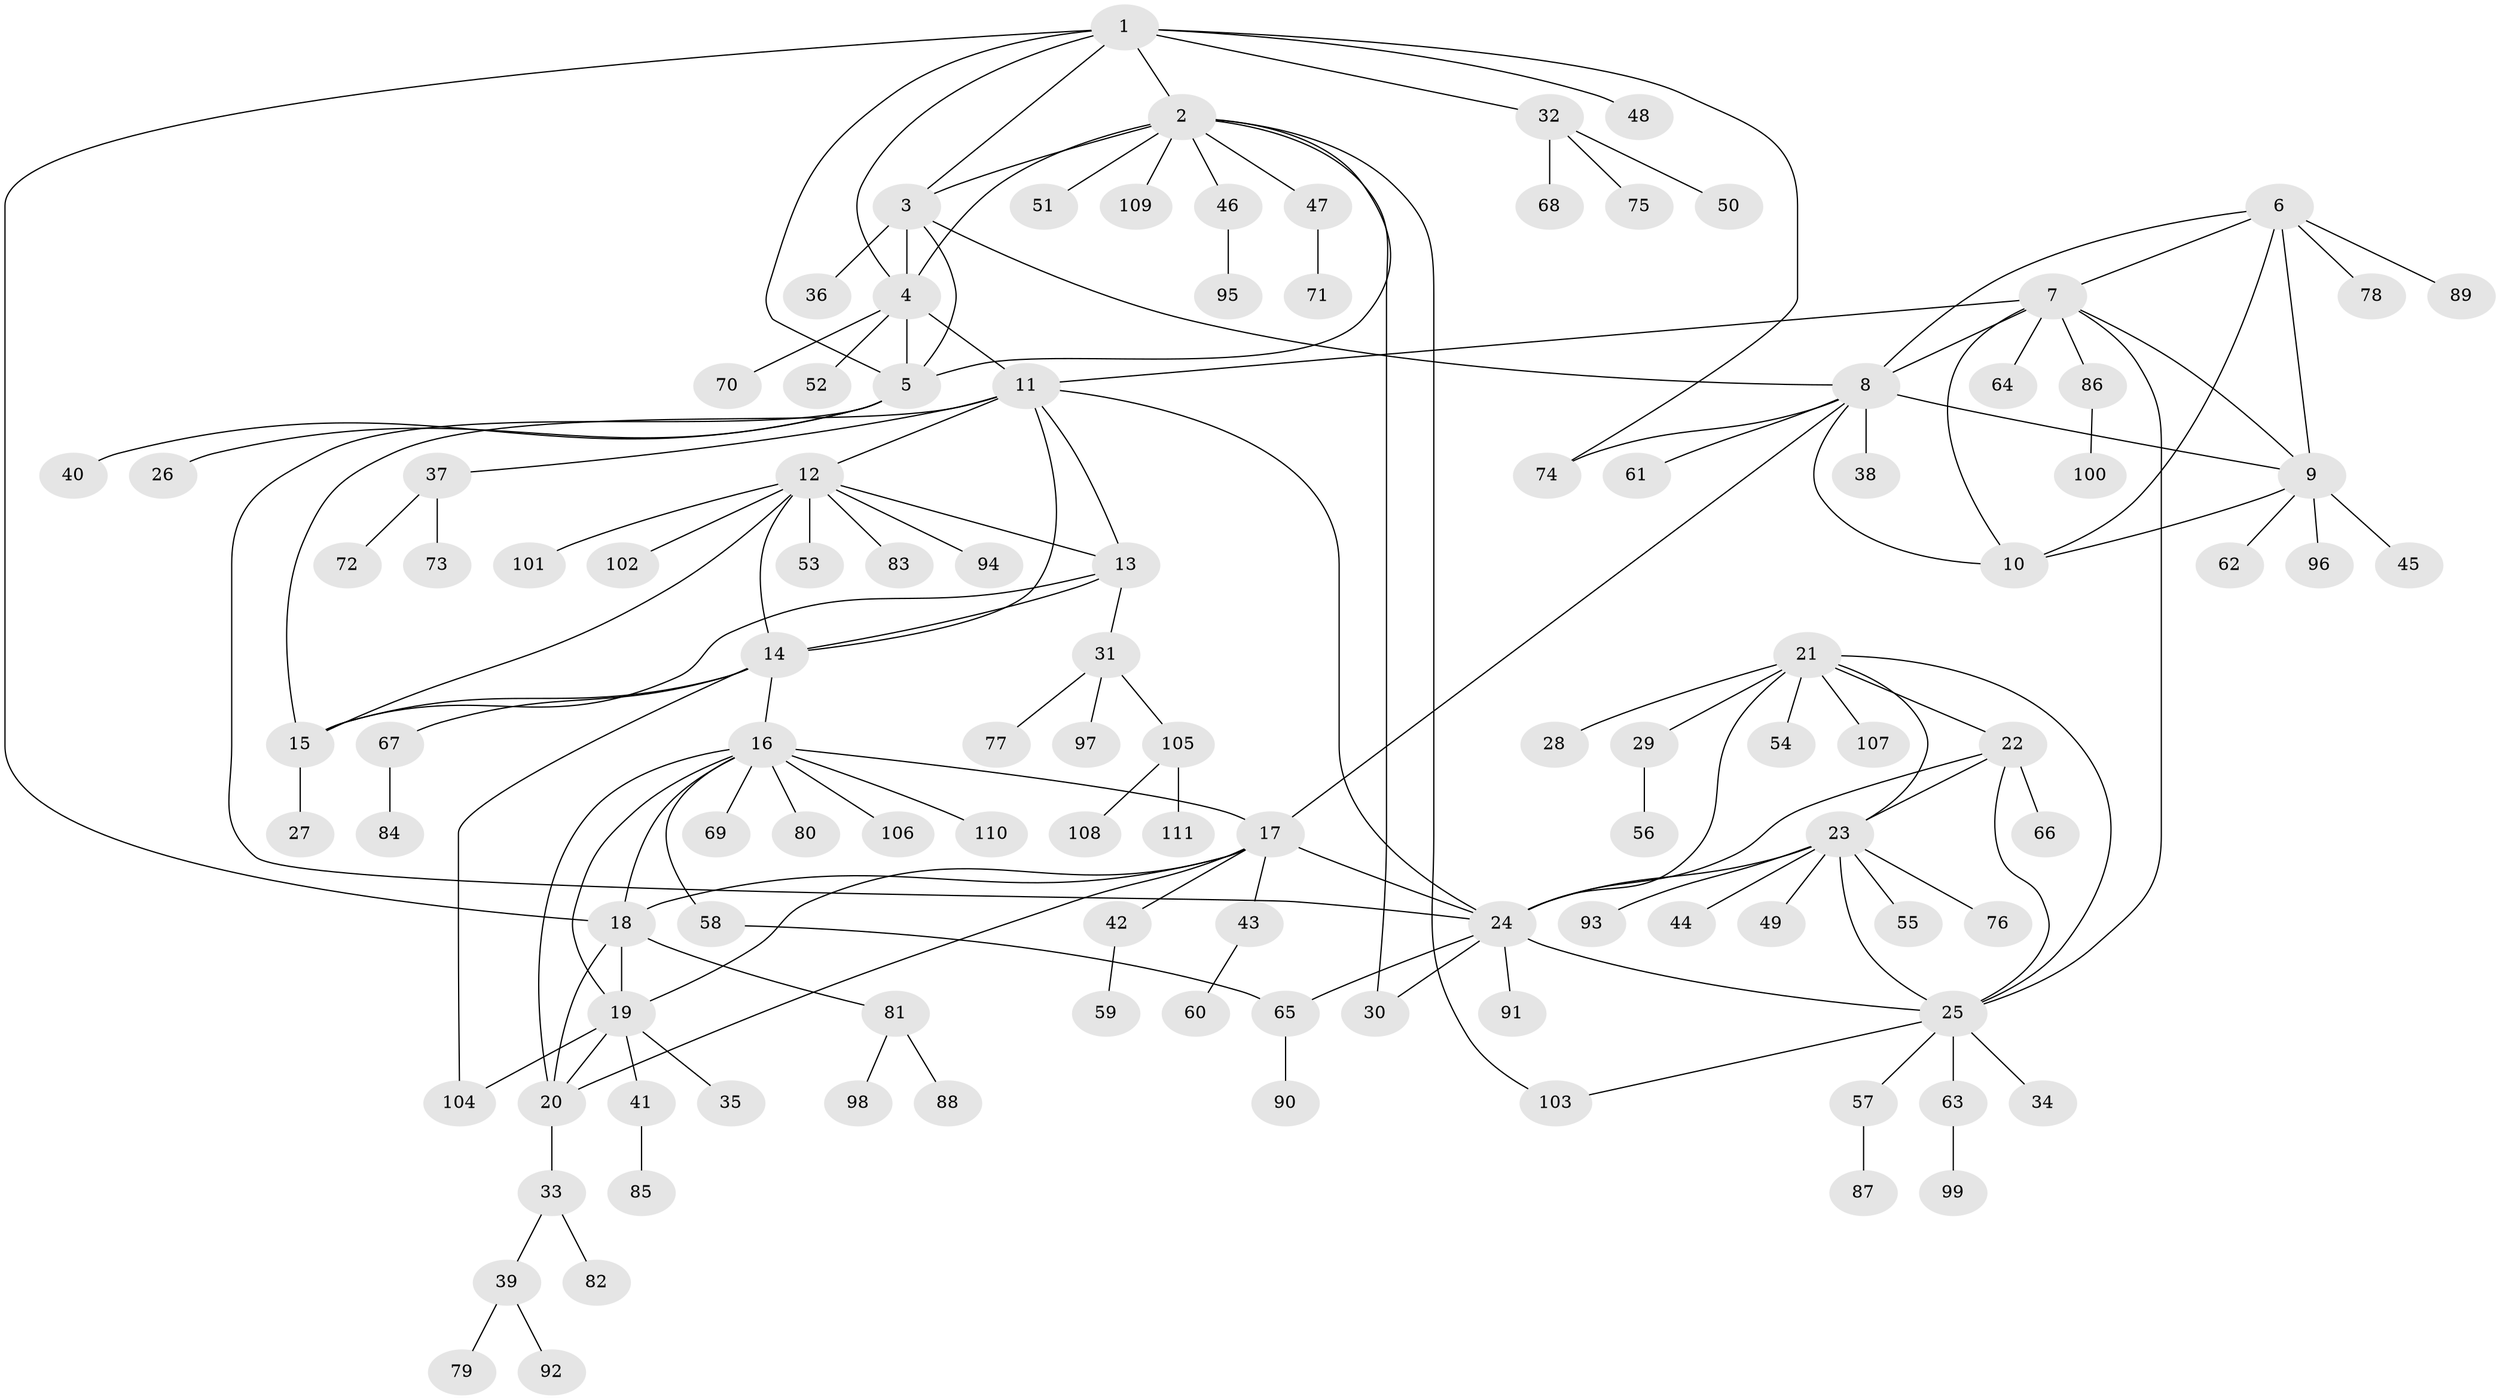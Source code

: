 // coarse degree distribution, {10: 0.024390243902439025, 8: 0.012195121951219513, 4: 0.036585365853658534, 5: 0.024390243902439025, 12: 0.012195121951219513, 9: 0.024390243902439025, 6: 0.012195121951219513, 7: 0.04878048780487805, 3: 0.04878048780487805, 13: 0.012195121951219513, 1: 0.573170731707317, 2: 0.17073170731707318}
// Generated by graph-tools (version 1.1) at 2025/24/03/03/25 07:24:17]
// undirected, 111 vertices, 151 edges
graph export_dot {
graph [start="1"]
  node [color=gray90,style=filled];
  1;
  2;
  3;
  4;
  5;
  6;
  7;
  8;
  9;
  10;
  11;
  12;
  13;
  14;
  15;
  16;
  17;
  18;
  19;
  20;
  21;
  22;
  23;
  24;
  25;
  26;
  27;
  28;
  29;
  30;
  31;
  32;
  33;
  34;
  35;
  36;
  37;
  38;
  39;
  40;
  41;
  42;
  43;
  44;
  45;
  46;
  47;
  48;
  49;
  50;
  51;
  52;
  53;
  54;
  55;
  56;
  57;
  58;
  59;
  60;
  61;
  62;
  63;
  64;
  65;
  66;
  67;
  68;
  69;
  70;
  71;
  72;
  73;
  74;
  75;
  76;
  77;
  78;
  79;
  80;
  81;
  82;
  83;
  84;
  85;
  86;
  87;
  88;
  89;
  90;
  91;
  92;
  93;
  94;
  95;
  96;
  97;
  98;
  99;
  100;
  101;
  102;
  103;
  104;
  105;
  106;
  107;
  108;
  109;
  110;
  111;
  1 -- 2;
  1 -- 3;
  1 -- 4;
  1 -- 5;
  1 -- 18;
  1 -- 32;
  1 -- 48;
  1 -- 74;
  2 -- 3;
  2 -- 4;
  2 -- 5;
  2 -- 30;
  2 -- 46;
  2 -- 47;
  2 -- 51;
  2 -- 103;
  2 -- 109;
  3 -- 4;
  3 -- 5;
  3 -- 8;
  3 -- 36;
  4 -- 5;
  4 -- 11;
  4 -- 52;
  4 -- 70;
  5 -- 24;
  5 -- 26;
  5 -- 40;
  6 -- 7;
  6 -- 8;
  6 -- 9;
  6 -- 10;
  6 -- 78;
  6 -- 89;
  7 -- 8;
  7 -- 9;
  7 -- 10;
  7 -- 11;
  7 -- 25;
  7 -- 64;
  7 -- 86;
  8 -- 9;
  8 -- 10;
  8 -- 17;
  8 -- 38;
  8 -- 61;
  8 -- 74;
  9 -- 10;
  9 -- 45;
  9 -- 62;
  9 -- 96;
  11 -- 12;
  11 -- 13;
  11 -- 14;
  11 -- 15;
  11 -- 24;
  11 -- 37;
  12 -- 13;
  12 -- 14;
  12 -- 15;
  12 -- 53;
  12 -- 83;
  12 -- 94;
  12 -- 101;
  12 -- 102;
  13 -- 14;
  13 -- 15;
  13 -- 31;
  14 -- 15;
  14 -- 16;
  14 -- 67;
  14 -- 104;
  15 -- 27;
  16 -- 17;
  16 -- 18;
  16 -- 19;
  16 -- 20;
  16 -- 58;
  16 -- 69;
  16 -- 80;
  16 -- 106;
  16 -- 110;
  17 -- 18;
  17 -- 19;
  17 -- 20;
  17 -- 24;
  17 -- 42;
  17 -- 43;
  18 -- 19;
  18 -- 20;
  18 -- 81;
  19 -- 20;
  19 -- 35;
  19 -- 41;
  19 -- 104;
  20 -- 33;
  21 -- 22;
  21 -- 23;
  21 -- 24;
  21 -- 25;
  21 -- 28;
  21 -- 29;
  21 -- 54;
  21 -- 107;
  22 -- 23;
  22 -- 24;
  22 -- 25;
  22 -- 66;
  23 -- 24;
  23 -- 25;
  23 -- 44;
  23 -- 49;
  23 -- 55;
  23 -- 76;
  23 -- 93;
  24 -- 25;
  24 -- 30;
  24 -- 65;
  24 -- 91;
  25 -- 34;
  25 -- 57;
  25 -- 63;
  25 -- 103;
  29 -- 56;
  31 -- 77;
  31 -- 97;
  31 -- 105;
  32 -- 50;
  32 -- 68;
  32 -- 75;
  33 -- 39;
  33 -- 82;
  37 -- 72;
  37 -- 73;
  39 -- 79;
  39 -- 92;
  41 -- 85;
  42 -- 59;
  43 -- 60;
  46 -- 95;
  47 -- 71;
  57 -- 87;
  58 -- 65;
  63 -- 99;
  65 -- 90;
  67 -- 84;
  81 -- 88;
  81 -- 98;
  86 -- 100;
  105 -- 108;
  105 -- 111;
}
